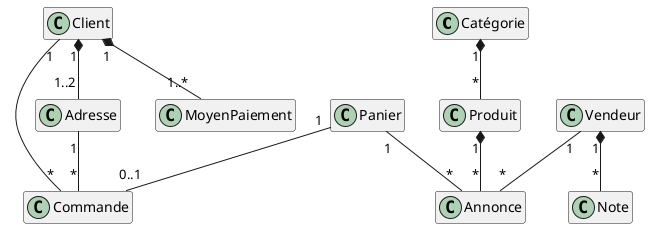 @startuml


class Catégorie {
}
class Produit {
}
class Annonce {
}
class Vendeur {
}
class Note {
}
class Panier {
}
class Commande {  
}
class Client {
}
class Adresse { 
}
class MoyenPaiement {
}
hide members

Catégorie "1" *-- "*" Produit
Produit "1" *-- "*" Annonce
Vendeur "1" -- "*" Annonce
Vendeur "1" *-- "*" Note
Panier "1" -- "*" Annonce
Panier "1" -- "0..1" Commande
Commande "*" --up "1" Client
Client "1" *-- "1..2" Adresse
Client "1" *-- "1..*" MoyenPaiement
Adresse "1" -- "*" Commande


@enduml